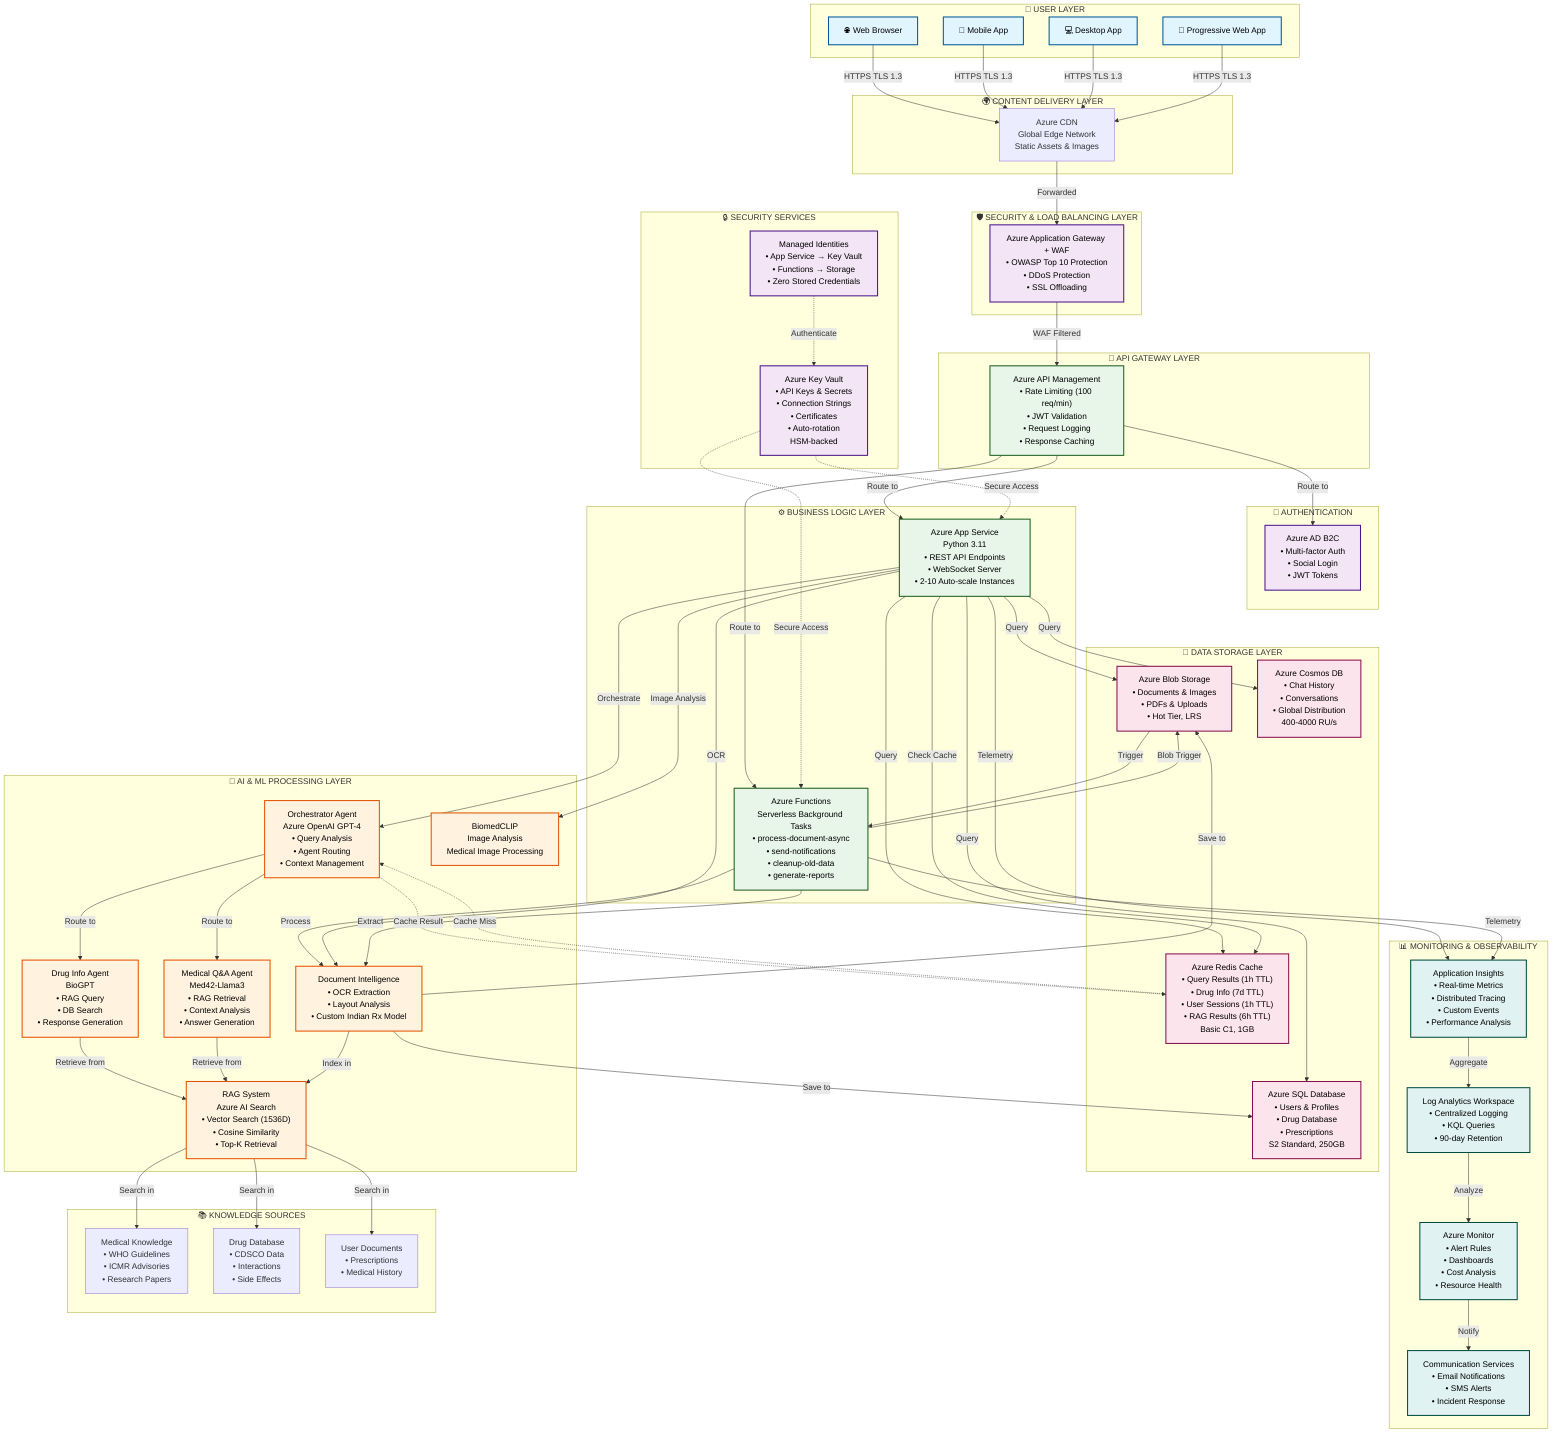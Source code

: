 flowchart TB
    %% User Layer
    subgraph Users["👥 USER LAYER"]
        WEB["🌐 Web Browser"]
        MOBILE["📱 Mobile App"]
        DESKTOP["💻 Desktop App"]
        PWA["📲 Progressive Web App"]
    end

    %% CDN Layer
    subgraph CDN["🌍 CONTENT DELIVERY LAYER"]
        AZCDN["Azure CDN<br/>Global Edge Network<br/>Static Assets & Images"]
    end

    %% Security Layer
    subgraph Security["🛡️ SECURITY & LOAD BALANCING LAYER"]
        APPGW["Azure Application Gateway + WAF<br/>• OWASP Top 10 Protection<br/>• DDoS Protection<br/>• SSL Offloading"]
    end

    %% API Gateway
    subgraph APIM_Layer["🚦 API GATEWAY LAYER"]
        APIM["Azure API Management<br/>• Rate Limiting (100 req/min)<br/>• JWT Validation<br/>• Request Logging<br/>• Response Caching"]
    end

    %% Auth Service
    subgraph Auth["🔐 AUTHENTICATION"]
        ADB2C["Azure AD B2C<br/>• Multi-factor Auth<br/>• Social Login<br/>• JWT Tokens"]
    end

    %% Business Logic Layer
    subgraph Business["⚙️ BUSINESS LOGIC LAYER"]
        APPSERVICE["Azure App Service<br/>Python 3.11<br/>• REST API Endpoints<br/>• WebSocket Server<br/>• 2-10 Auto-scale Instances"]
        
        FUNCTIONS["Azure Functions<br/>Serverless Background Tasks<br/>• process-document-async<br/>• send-notifications<br/>• cleanup-old-data<br/>• generate-reports"]
    end

    %% AI Processing Layer
    subgraph AI["🤖 AI & ML PROCESSING LAYER"]
        ORCHESTRATOR["Orchestrator Agent<br/>Azure OpenAI GPT-4<br/>• Query Analysis<br/>• Agent Routing<br/>• Context Management"]
        
        DRUGAGENT["Drug Info Agent<br/>BioGPT<br/>• RAG Query<br/>• DB Search<br/>• Response Generation"]
        
        MEDAGENT["Medical Q&A Agent<br/>Med42-Llama3<br/>• RAG Retrieval<br/>• Context Analysis<br/>• Answer Generation"]
        
        RAG["RAG System<br/>Azure AI Search<br/>• Vector Search (1536D)<br/>• Cosine Similarity<br/>• Top-K Retrieval"]
        
        DOCAI["Document Intelligence<br/>• OCR Extraction<br/>• Layout Analysis<br/>• Custom Indian Rx Model"]
        
        BIOMEDCLIP["BiomedCLIP<br/>Image Analysis<br/>Medical Image Processing"]
    end

    %% Data Storage Layer
    subgraph Storage["💾 DATA STORAGE LAYER"]
        BLOB["Azure Blob Storage<br/>• Documents & Images<br/>• PDFs & Uploads<br/>• Hot Tier, LRS"]
        
        SQLDB["Azure SQL Database<br/>• Users & Profiles<br/>• Drug Database<br/>• Prescriptions<br/>S2 Standard, 250GB"]
        
        COSMOS["Azure Cosmos DB<br/>• Chat History<br/>• Conversations<br/>• Global Distribution<br/>400-4000 RU/s"]
        
        REDIS["Azure Redis Cache<br/>• Query Results (1h TTL)<br/>• Drug Info (7d TTL)<br/>• User Sessions (1h TTL)<br/>• RAG Results (6h TTL)<br/>Basic C1, 1GB"]
    end

    %% Security Services
    subgraph SecServices["🔒 SECURITY SERVICES"]
        KEYVAULT["Azure Key Vault<br/>• API Keys & Secrets<br/>• Connection Strings<br/>• Certificates<br/>• Auto-rotation<br/>HSM-backed"]
        
        IDENTITY["Managed Identities<br/>• App Service → Key Vault<br/>• Functions → Storage<br/>• Zero Stored Credentials"]
    end

    %% Monitoring Layer
    subgraph Monitor["📊 MONITORING & OBSERVABILITY"]
        APPINSIGHTS["Application Insights<br/>• Real-time Metrics<br/>• Distributed Tracing<br/>• Custom Events<br/>• Performance Analysis"]
        
        LOGANALYTICS["Log Analytics Workspace<br/>• Centralized Logging<br/>• KQL Queries<br/>• 90-day Retention"]
        
        AZMONITOR["Azure Monitor<br/>• Alert Rules<br/>• Dashboards<br/>• Cost Analysis<br/>• Resource Health"]
        
        COMMS["Communication Services<br/>• Email Notifications<br/>• SMS Alerts<br/>• Incident Response"]
    end

    %% Knowledge Sources
    subgraph Knowledge["📚 KNOWLEDGE SOURCES"]
        MEDICAL["Medical Knowledge<br/>• WHO Guidelines<br/>• ICMR Advisories<br/>• Research Papers"]
        
        DRUGDB["Drug Database<br/>• CDSCO Data<br/>• Interactions<br/>• Side Effects"]
        
        USERDOCS["User Documents<br/>• Prescriptions<br/>• Medical History"]
    end

    %% Main Flow Connections
    WEB & MOBILE & DESKTOP & PWA -->|HTTPS TLS 1.3| AZCDN
    AZCDN -->|Forwarded| APPGW
    APPGW -->|WAF Filtered| APIM
    APIM -->|Route to| ADB2C & APPSERVICE & FUNCTIONS
    
    %% Business Logic Connections
    APPSERVICE -->|Orchestrate| ORCHESTRATOR
    APPSERVICE -->|Query| SQLDB & COSMOS & REDIS & BLOB
    FUNCTIONS -->|Blob Trigger| BLOB
    FUNCTIONS -->|Process| DOCAI
    
    %% AI Flow
    ORCHESTRATOR -->|Route to| DRUGAGENT & MEDAGENT
    DRUGAGENT & MEDAGENT -->|Retrieve from| RAG
    RAG -->|Search in| MEDICAL & DRUGDB & USERDOCS
    APPSERVICE -->|OCR| DOCAI
    APPSERVICE -->|Image Analysis| BIOMEDCLIP
    
    %% Security Connections
    KEYVAULT -.->|Secure Access| APPSERVICE & FUNCTIONS
    IDENTITY -.->|Authenticate| KEYVAULT
    
    %% Monitoring Connections
    APPSERVICE & FUNCTIONS -->|Telemetry| APPINSIGHTS
    APPINSIGHTS -->|Aggregate| LOGANALYTICS
    LOGANALYTICS -->|Analyze| AZMONITOR
    AZMONITOR -->|Notify| COMMS
    
    %% Cache Flow
    APPSERVICE -->|Check Cache| REDIS
    REDIS -.->|Cache Miss| ORCHESTRATOR
    ORCHESTRATOR -.->|Cache Result| REDIS
    
    %% Document Processing Flow
    BLOB -->|Trigger| FUNCTIONS
    FUNCTIONS -->|Extract| DOCAI
    DOCAI -->|Save to| SQLDB & BLOB
    DOCAI -->|Index in| RAG

    %% Styling
    classDef userClass fill:#e1f5fe,stroke:#01579b,stroke-width:2px,color:#000
    classDef securityClass fill:#f3e5f5,stroke:#4a148c,stroke-width:2px,color:#000
    classDef businessClass fill:#e8f5e9,stroke:#1b5e20,stroke-width:2px,color:#000
    classDef aiClass fill:#fff3e0,stroke:#e65100,stroke-width:2px,color:#000
    classDef storageClass fill:#fce4ec,stroke:#880e4f,stroke-width:2px,color:#000
    classDef monitorClass fill:#e0f2f1,stroke:#004d40,stroke-width:2px,color:#000
    
    class WEB,MOBILE,DESKTOP,PWA userClass
    class APPGW,ADB2C,KEYVAULT,IDENTITY securityClass
    class APPSERVICE,FUNCTIONS,APIM businessClass
    class ORCHESTRATOR,DRUGAGENT,MEDAGENT,RAG,DOCAI,BIOMEDCLIP aiClass
    class BLOB,SQLDB,COSMOS,REDIS storageClass
    class APPINSIGHTS,LOGANALYTICS,AZMONITOR,COMMS monitorClass